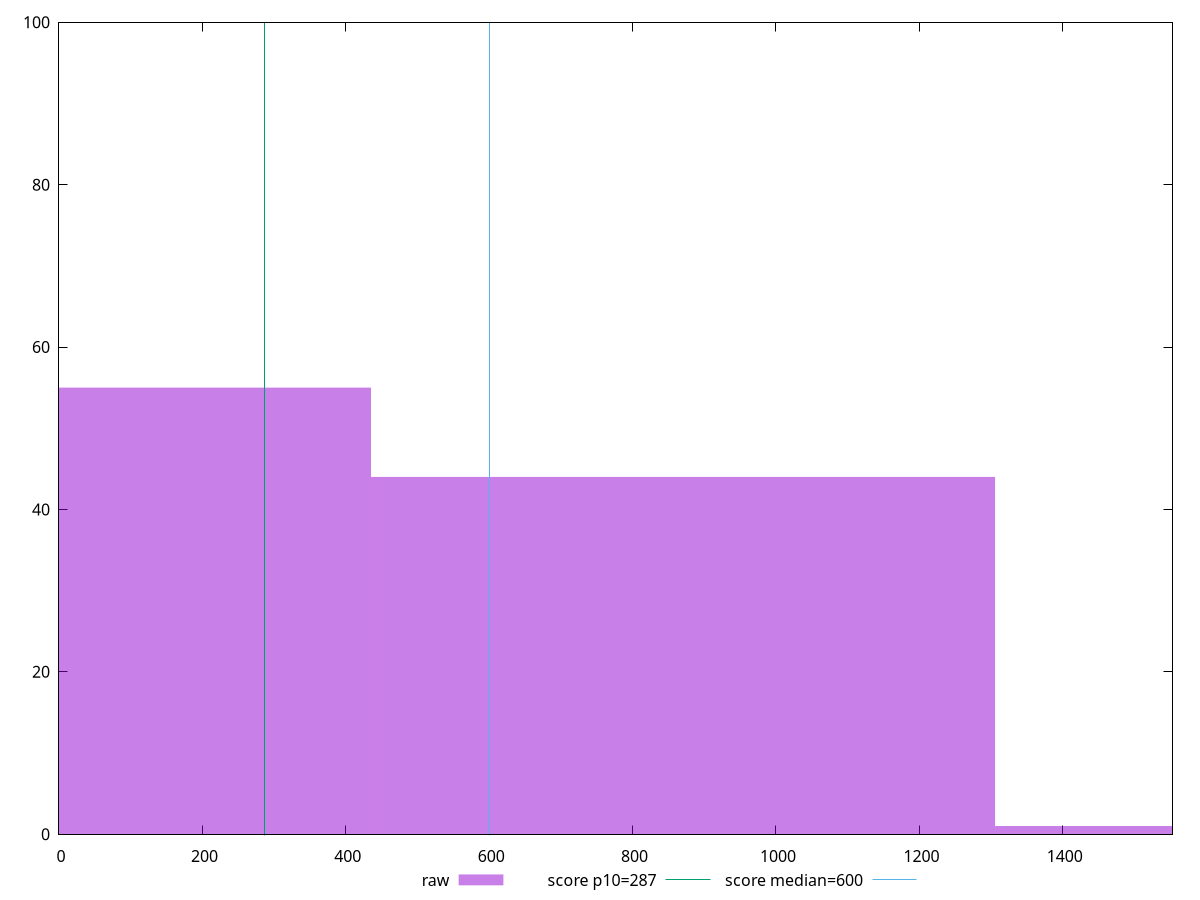 reset

$raw <<EOF
0 55
870.3592488797287 44
1740.7184977594575 1
EOF

set key outside below
set boxwidth 870.3592488797287
set xrange [0:1553]
set yrange [0:100]
set trange [0:100]
set style fill transparent solid 0.5 noborder

set parametric
set terminal svg size 640, 490 enhanced background rgb 'white'
set output "reports/report_00028_2021-02-24T12-49-42.674Z/total-blocking-time/samples/card/raw/histogram.svg"

plot $raw title "raw" with boxes, \
     287,t title "score p10=287", \
     600,t title "score median=600"

reset
